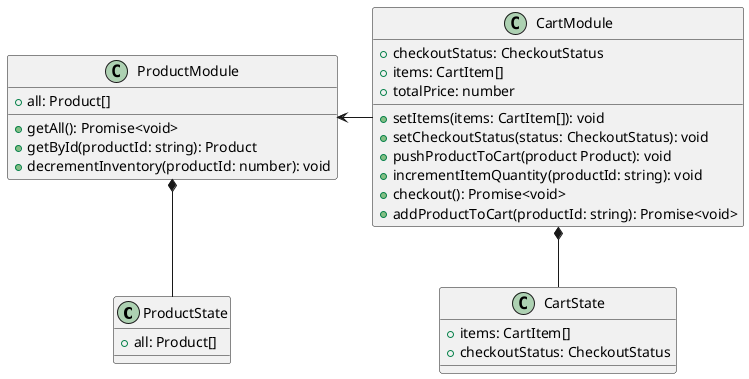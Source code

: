 @startuml{OnlyBox.png}

class ProductState {
  +all: Product[]
}

class ProductModule {
  +all: Product[]
  +getAll(): Promise<void>
  +getById(productId: string): Product
  +decrementInventory(productId: number): void
}

class CartState {
  +items: CartItem[]
  +checkoutStatus: CheckoutStatus
}

class CartModule {
  +checkoutStatus: CheckoutStatus
  +items: CartItem[]
  +totalPrice: number
  +setItems(items: CartItem[]): void
  +setCheckoutStatus(status: CheckoutStatus): void
  +pushProductToCart(product Product): void
  +incrementItemQuantity(productId: string): void
  +checkout(): Promise<void>
  +addProductToCart(productId: string): Promise<void>
}

ProductModule *-d- ProductState
CartModule *-d- CartState
CartModule -l-> ProductModule

@enduml